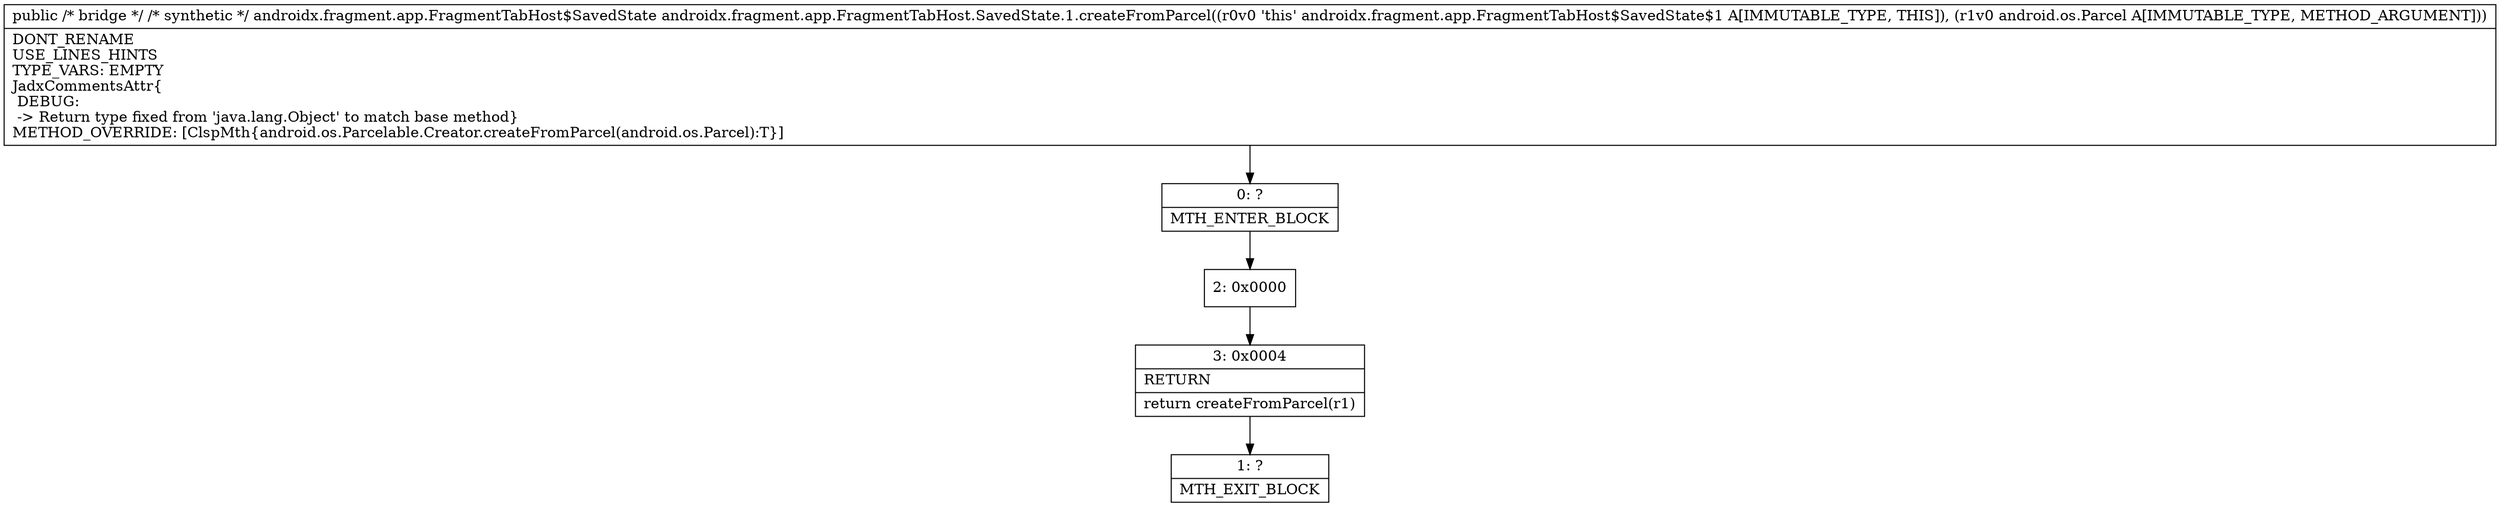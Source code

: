 digraph "CFG forandroidx.fragment.app.FragmentTabHost.SavedState.1.createFromParcel(Landroid\/os\/Parcel;)Ljava\/lang\/Object;" {
Node_0 [shape=record,label="{0\:\ ?|MTH_ENTER_BLOCK\l}"];
Node_2 [shape=record,label="{2\:\ 0x0000}"];
Node_3 [shape=record,label="{3\:\ 0x0004|RETURN\l|return createFromParcel(r1)\l}"];
Node_1 [shape=record,label="{1\:\ ?|MTH_EXIT_BLOCK\l}"];
MethodNode[shape=record,label="{public \/* bridge *\/ \/* synthetic *\/ androidx.fragment.app.FragmentTabHost$SavedState androidx.fragment.app.FragmentTabHost.SavedState.1.createFromParcel((r0v0 'this' androidx.fragment.app.FragmentTabHost$SavedState$1 A[IMMUTABLE_TYPE, THIS]), (r1v0 android.os.Parcel A[IMMUTABLE_TYPE, METHOD_ARGUMENT]))  | DONT_RENAME\lUSE_LINES_HINTS\lTYPE_VARS: EMPTY\lJadxCommentsAttr\{\l DEBUG: \l \-\> Return type fixed from 'java.lang.Object' to match base method\}\lMETHOD_OVERRIDE: [ClspMth\{android.os.Parcelable.Creator.createFromParcel(android.os.Parcel):T\}]\l}"];
MethodNode -> Node_0;Node_0 -> Node_2;
Node_2 -> Node_3;
Node_3 -> Node_1;
}

